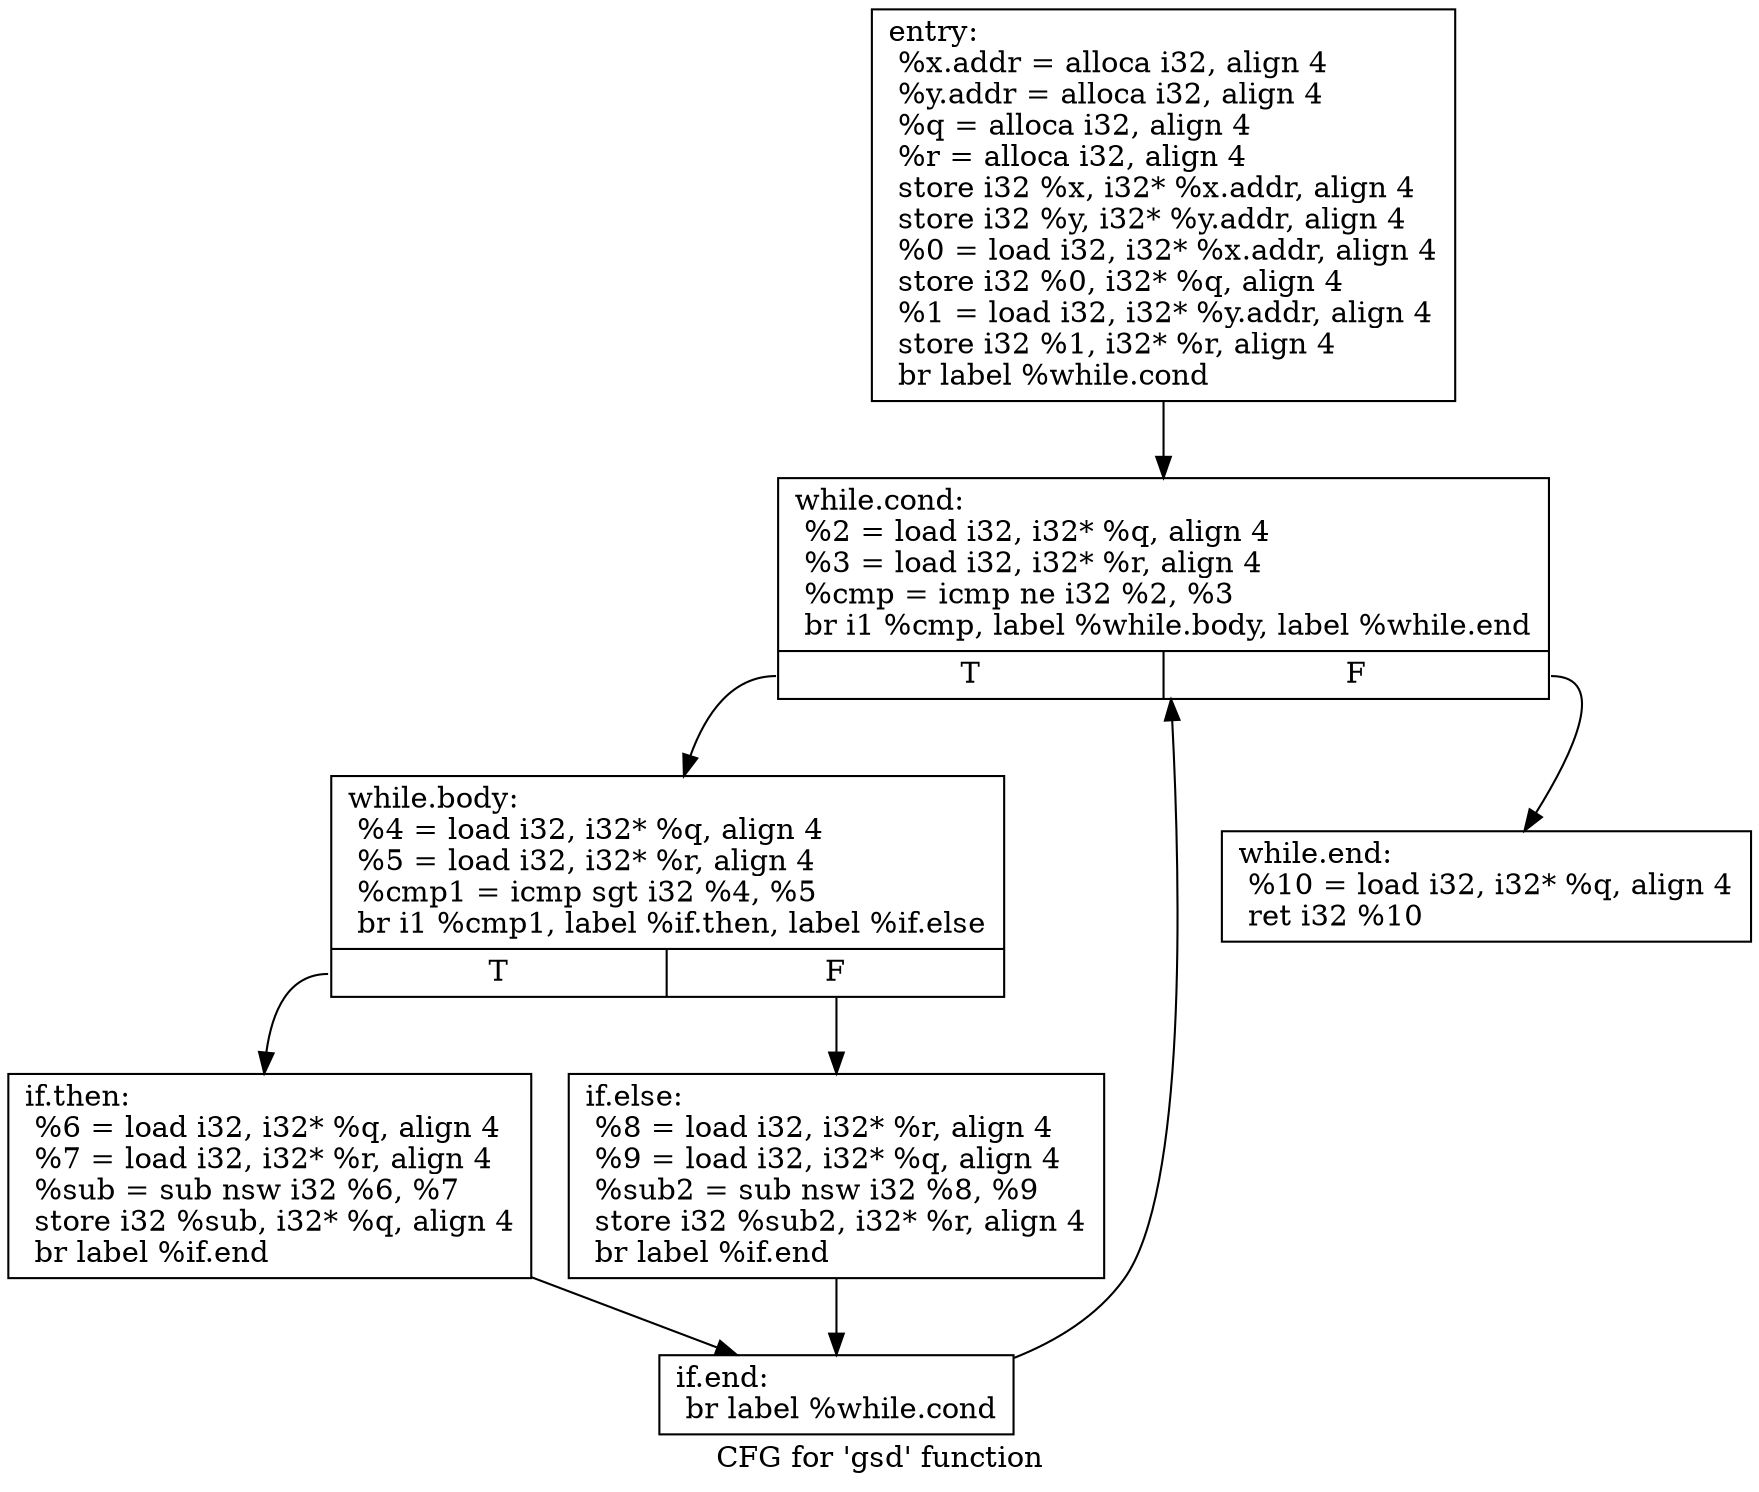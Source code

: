 digraph "CFG for 'gsd' function" {
	label="CFG for 'gsd' function";

	Node0x560f0cf8dee0 [shape=record,label="{entry:\l  %x.addr = alloca i32, align 4\l  %y.addr = alloca i32, align 4\l  %q = alloca i32, align 4\l  %r = alloca i32, align 4\l  store i32 %x, i32* %x.addr, align 4\l  store i32 %y, i32* %y.addr, align 4\l  %0 = load i32, i32* %x.addr, align 4\l  store i32 %0, i32* %q, align 4\l  %1 = load i32, i32* %y.addr, align 4\l  store i32 %1, i32* %r, align 4\l  br label %while.cond\l}"];
	Node0x560f0cf8dee0 -> Node0x560f0cf8ea50;
	Node0x560f0cf8ea50 [shape=record,label="{while.cond:                                       \l  %2 = load i32, i32* %q, align 4\l  %3 = load i32, i32* %r, align 4\l  %cmp = icmp ne i32 %2, %3\l  br i1 %cmp, label %while.body, label %while.end\l|{<s0>T|<s1>F}}"];
	Node0x560f0cf8ea50:s0 -> Node0x560f0cf8ec90;
	Node0x560f0cf8ea50:s1 -> Node0x560f0cf8ed70;
	Node0x560f0cf8ec90 [shape=record,label="{while.body:                                       \l  %4 = load i32, i32* %q, align 4\l  %5 = load i32, i32* %r, align 4\l  %cmp1 = icmp sgt i32 %4, %5\l  br i1 %cmp1, label %if.then, label %if.else\l|{<s0>T|<s1>F}}"];
	Node0x560f0cf8ec90:s0 -> Node0x560f0cf8ef70;
	Node0x560f0cf8ec90:s1 -> Node0x560f0cf8f1e0;
	Node0x560f0cf8ef70 [shape=record,label="{if.then:                                          \l  %6 = load i32, i32* %q, align 4\l  %7 = load i32, i32* %r, align 4\l  %sub = sub nsw i32 %6, %7\l  store i32 %sub, i32* %q, align 4\l  br label %if.end\l}"];
	Node0x560f0cf8ef70 -> Node0x560f0cf8f420;
	Node0x560f0cf8f1e0 [shape=record,label="{if.else:                                          \l  %8 = load i32, i32* %r, align 4\l  %9 = load i32, i32* %q, align 4\l  %sub2 = sub nsw i32 %8, %9\l  store i32 %sub2, i32* %r, align 4\l  br label %if.end\l}"];
	Node0x560f0cf8f1e0 -> Node0x560f0cf8f420;
	Node0x560f0cf8f420 [shape=record,label="{if.end:                                           \l  br label %while.cond\l}"];
	Node0x560f0cf8f420 -> Node0x560f0cf8ea50;
	Node0x560f0cf8ed70 [shape=record,label="{while.end:                                        \l  %10 = load i32, i32* %q, align 4\l  ret i32 %10\l}"];
}
